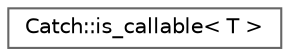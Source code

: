 digraph "Graphical Class Hierarchy"
{
 // LATEX_PDF_SIZE
  bgcolor="transparent";
  edge [fontname=Helvetica,fontsize=10,labelfontname=Helvetica,labelfontsize=10];
  node [fontname=Helvetica,fontsize=10,shape=box,height=0.2,width=0.4];
  rankdir="LR";
  Node0 [label="Catch::is_callable\< T \>",height=0.2,width=0.4,color="grey40", fillcolor="white", style="filled",URL="$struct_catch_1_1is__callable.html",tooltip=" "];
}
